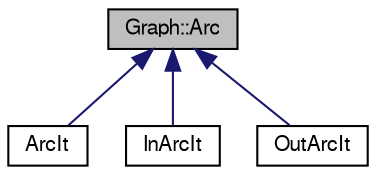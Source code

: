 digraph "Graph::Arc"
{
 // LATEX_PDF_SIZE
  edge [fontname="FreeSans",fontsize="10",labelfontname="FreeSans",labelfontsize="10"];
  node [fontname="FreeSans",fontsize="10",shape=record];
  Node0 [label="Graph::Arc",height=0.2,width=0.4,color="black", fillcolor="grey75", style="filled", fontcolor="black",tooltip="The arc type of the graph."];
  Node0 -> Node1 [dir="back",color="midnightblue",fontsize="10",style="solid",fontname="FreeSans"];
  Node1 [label="ArcIt",height=0.2,width=0.4,color="black", fillcolor="white", style="filled",URL="$a04985.html",tooltip="Iterator class for the arcs."];
  Node0 -> Node2 [dir="back",color="midnightblue",fontsize="10",style="solid",fontname="FreeSans"];
  Node2 [label="InArcIt",height=0.2,width=0.4,color="black", fillcolor="white", style="filled",URL="$a04993.html",tooltip="Iterator class for the incoming arcs of a node."];
  Node0 -> Node3 [dir="back",color="midnightblue",fontsize="10",style="solid",fontname="FreeSans"];
  Node3 [label="OutArcIt",height=0.2,width=0.4,color="black", fillcolor="white", style="filled",URL="$a04989.html",tooltip="Iterator class for the outgoing arcs of a node."];
}
